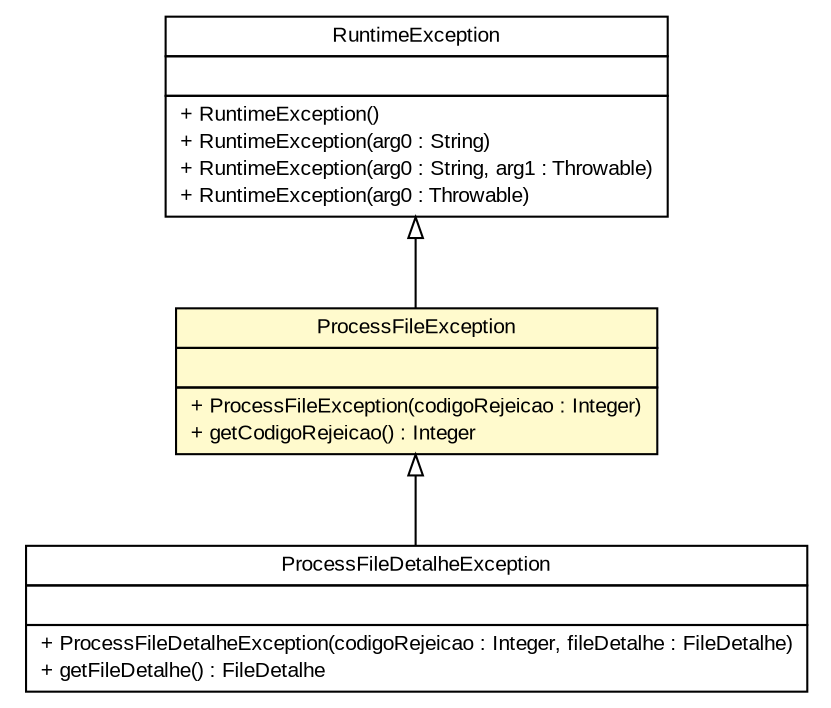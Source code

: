 #!/usr/local/bin/dot
#
# Class diagram 
# Generated by UMLGraph version R5_6 (http://www.umlgraph.org/)
#

digraph G {
	edge [fontname="arial",fontsize=10,labelfontname="arial",labelfontsize=10];
	node [fontname="arial",fontsize=10,shape=plaintext];
	nodesep=0.25;
	ranksep=0.5;
	// br.gov.to.sefaz.exception.file.ProcessFileException
	c698256 [label=<<table title="br.gov.to.sefaz.exception.file.ProcessFileException" border="0" cellborder="1" cellspacing="0" cellpadding="2" port="p" bgcolor="lemonChiffon" href="./ProcessFileException.html">
		<tr><td><table border="0" cellspacing="0" cellpadding="1">
<tr><td align="center" balign="center"> ProcessFileException </td></tr>
		</table></td></tr>
		<tr><td><table border="0" cellspacing="0" cellpadding="1">
<tr><td align="left" balign="left">  </td></tr>
		</table></td></tr>
		<tr><td><table border="0" cellspacing="0" cellpadding="1">
<tr><td align="left" balign="left"> + ProcessFileException(codigoRejeicao : Integer) </td></tr>
<tr><td align="left" balign="left"> + getCodigoRejeicao() : Integer </td></tr>
		</table></td></tr>
		</table>>, URL="./ProcessFileException.html", fontname="arial", fontcolor="black", fontsize=10.0];
	// br.gov.to.sefaz.arr.processamento.exception.ProcessFileDetalheException
	c698986 [label=<<table title="br.gov.to.sefaz.arr.processamento.exception.ProcessFileDetalheException" border="0" cellborder="1" cellspacing="0" cellpadding="2" port="p" href="../../arr/processamento/exception/ProcessFileDetalheException.html">
		<tr><td><table border="0" cellspacing="0" cellpadding="1">
<tr><td align="center" balign="center"> ProcessFileDetalheException </td></tr>
		</table></td></tr>
		<tr><td><table border="0" cellspacing="0" cellpadding="1">
<tr><td align="left" balign="left">  </td></tr>
		</table></td></tr>
		<tr><td><table border="0" cellspacing="0" cellpadding="1">
<tr><td align="left" balign="left"> + ProcessFileDetalheException(codigoRejeicao : Integer, fileDetalhe : FileDetalhe) </td></tr>
<tr><td align="left" balign="left"> + getFileDetalhe() : FileDetalhe </td></tr>
		</table></td></tr>
		</table>>, URL="../../arr/processamento/exception/ProcessFileDetalheException.html", fontname="arial", fontcolor="black", fontsize=10.0];
	//br.gov.to.sefaz.exception.file.ProcessFileException extends java.lang.RuntimeException
	c699126:p -> c698256:p [dir=back,arrowtail=empty];
	//br.gov.to.sefaz.arr.processamento.exception.ProcessFileDetalheException extends br.gov.to.sefaz.exception.file.ProcessFileException
	c698256:p -> c698986:p [dir=back,arrowtail=empty];
	// java.lang.RuntimeException
	c699126 [label=<<table title="java.lang.RuntimeException" border="0" cellborder="1" cellspacing="0" cellpadding="2" port="p" href="http://java.sun.com/j2se/1.4.2/docs/api/java/lang/RuntimeException.html">
		<tr><td><table border="0" cellspacing="0" cellpadding="1">
<tr><td align="center" balign="center"> RuntimeException </td></tr>
		</table></td></tr>
		<tr><td><table border="0" cellspacing="0" cellpadding="1">
<tr><td align="left" balign="left">  </td></tr>
		</table></td></tr>
		<tr><td><table border="0" cellspacing="0" cellpadding="1">
<tr><td align="left" balign="left"> + RuntimeException() </td></tr>
<tr><td align="left" balign="left"> + RuntimeException(arg0 : String) </td></tr>
<tr><td align="left" balign="left"> + RuntimeException(arg0 : String, arg1 : Throwable) </td></tr>
<tr><td align="left" balign="left"> + RuntimeException(arg0 : Throwable) </td></tr>
		</table></td></tr>
		</table>>, URL="http://java.sun.com/j2se/1.4.2/docs/api/java/lang/RuntimeException.html", fontname="arial", fontcolor="black", fontsize=10.0];
}

